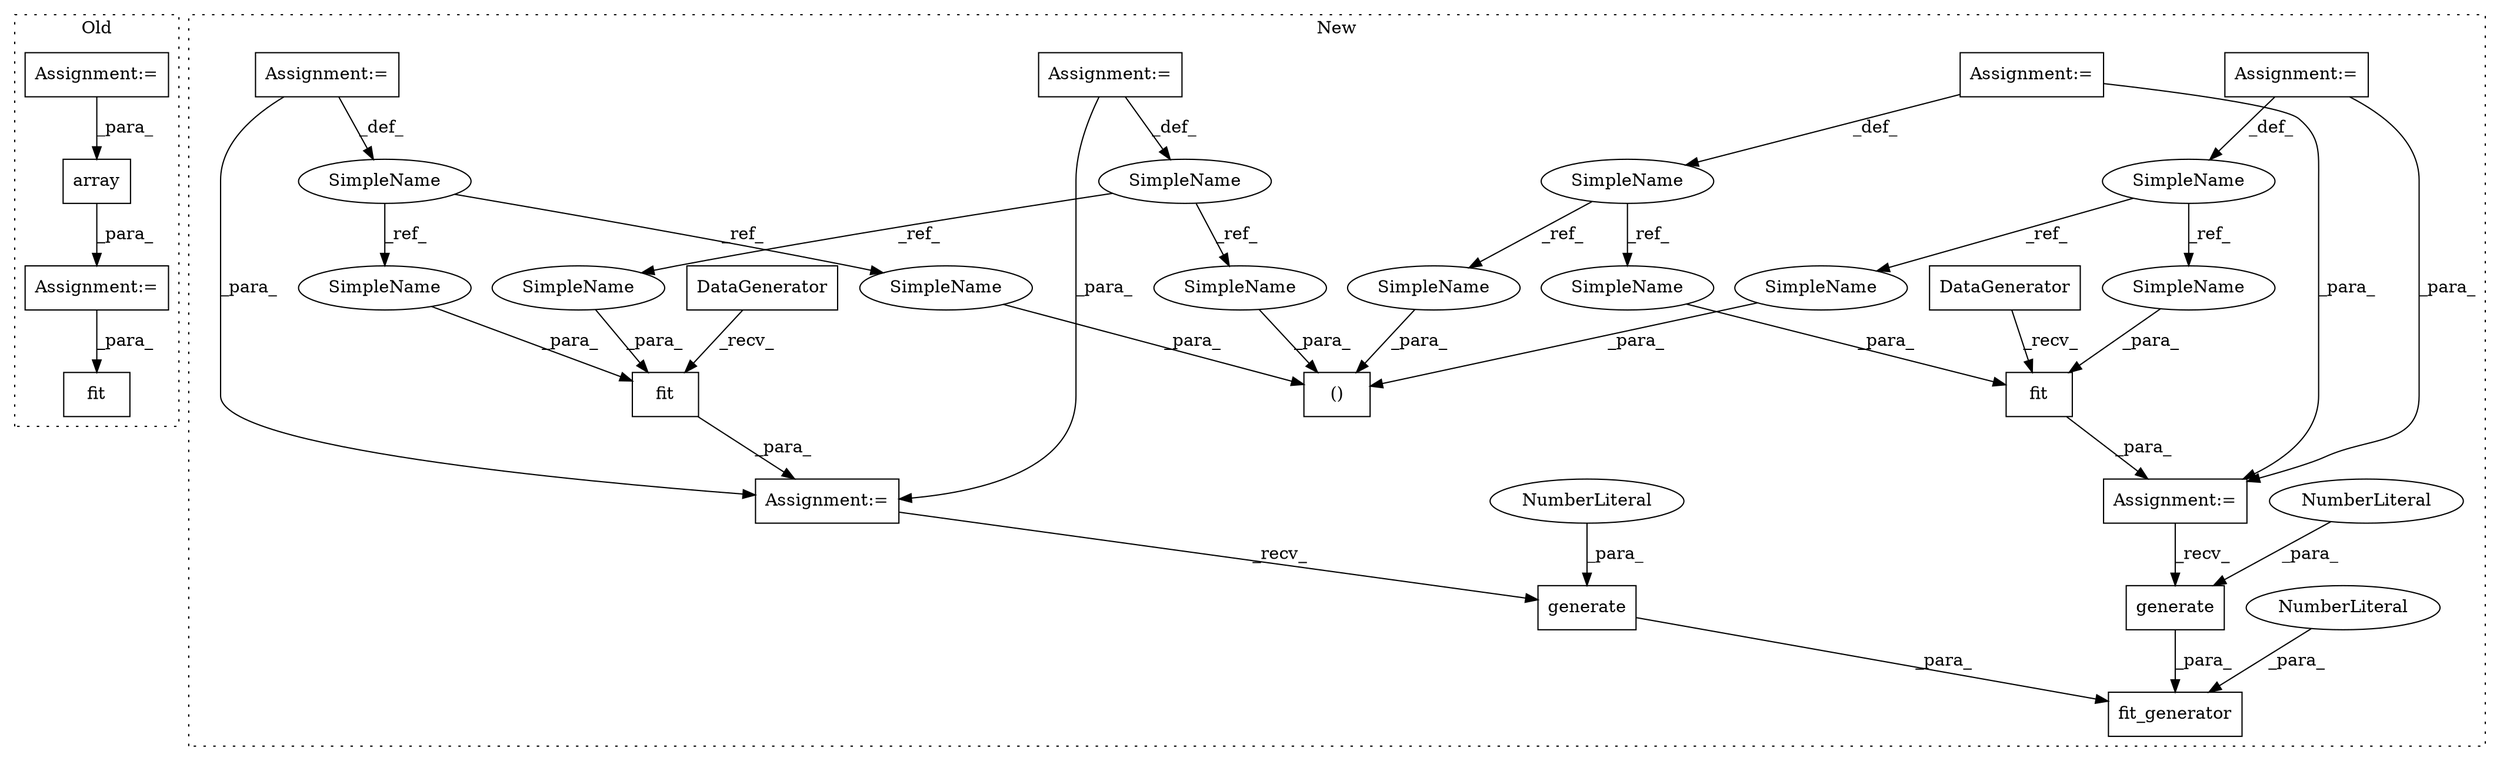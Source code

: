 digraph G {
subgraph cluster0 {
1 [label="fit" a="32" s="1802,1840" l="4,1" shape="box"];
22 [label="Assignment:=" a="7" s="1277" l="1" shape="box"];
24 [label="Assignment:=" a="7" s="1332" l="1" shape="box"];
25 [label="array" a="32" s="1362,1384" l="6,1" shape="box"];
label = "Old";
style="dotted";
}
subgraph cluster1 {
2 [label="()" a="106" s="1339" l="65" shape="box"];
3 [label="Assignment:=" a="7" s="482" l="6" shape="box"];
4 [label="Assignment:=" a="7" s="263" l="6" shape="box"];
5 [label="SimpleName" a="42" s="482" l="6" shape="ellipse"];
6 [label="fit" a="32" s="1571,1588" l="4,1" shape="box"];
7 [label="SimpleName" a="42" s="263" l="6" shape="ellipse"];
8 [label="Assignment:=" a="7" s="279" l="7" shape="box"];
9 [label="SimpleName" a="42" s="580" l="7" shape="ellipse"];
10 [label="fit" a="32" s="1510,1529" l="4,1" shape="box"];
11 [label="SimpleName" a="42" s="279" l="7" shape="ellipse"];
12 [label="fit_generator" a="32" s="1709,1806" l="14,1" shape="box"];
13 [label="NumberLiteral" a="34" s="1804" l="2" shape="ellipse"];
14 [label="DataGenerator" a="32" s="1484,1508" l="14,1" shape="box"];
15 [label="generate" a="32" s="1773,1802" l="9,1" shape="box"];
16 [label="NumberLiteral" a="34" s="1800" l="2" shape="ellipse"];
17 [label="DataGenerator" a="32" s="1545,1569" l="14,1" shape="box"];
18 [label="generate" a="32" s="1733,1762" l="9,1" shape="box"];
19 [label="NumberLiteral" a="34" s="1760" l="2" shape="ellipse"];
20 [label="Assignment:=" a="7" s="1544" l="1" shape="box"];
21 [label="Assignment:=" a="7" s="1483" l="1" shape="box"];
23 [label="Assignment:=" a="7" s="580" l="7" shape="box"];
26 [label="SimpleName" a="42" s="1339" l="7" shape="ellipse"];
27 [label="SimpleName" a="42" s="1514" l="7" shape="ellipse"];
28 [label="SimpleName" a="42" s="1398" l="6" shape="ellipse"];
29 [label="SimpleName" a="42" s="1582" l="6" shape="ellipse"];
30 [label="SimpleName" a="42" s="1575" l="6" shape="ellipse"];
31 [label="SimpleName" a="42" s="1359" l="6" shape="ellipse"];
32 [label="SimpleName" a="42" s="1378" l="7" shape="ellipse"];
33 [label="SimpleName" a="42" s="1522" l="7" shape="ellipse"];
label = "New";
style="dotted";
}
3 -> 5 [label="_def_"];
3 -> 20 [label="_para_"];
4 -> 20 [label="_para_"];
4 -> 7 [label="_def_"];
5 -> 29 [label="_ref_"];
5 -> 28 [label="_ref_"];
6 -> 20 [label="_para_"];
7 -> 30 [label="_ref_"];
7 -> 31 [label="_ref_"];
8 -> 21 [label="_para_"];
8 -> 11 [label="_def_"];
9 -> 26 [label="_ref_"];
9 -> 27 [label="_ref_"];
10 -> 21 [label="_para_"];
11 -> 32 [label="_ref_"];
11 -> 33 [label="_ref_"];
13 -> 12 [label="_para_"];
14 -> 10 [label="_recv_"];
15 -> 12 [label="_para_"];
16 -> 15 [label="_para_"];
17 -> 6 [label="_recv_"];
18 -> 12 [label="_para_"];
19 -> 18 [label="_para_"];
20 -> 15 [label="_recv_"];
21 -> 18 [label="_recv_"];
22 -> 25 [label="_para_"];
23 -> 9 [label="_def_"];
23 -> 21 [label="_para_"];
24 -> 1 [label="_para_"];
25 -> 24 [label="_para_"];
26 -> 2 [label="_para_"];
27 -> 10 [label="_para_"];
28 -> 2 [label="_para_"];
29 -> 6 [label="_para_"];
30 -> 6 [label="_para_"];
31 -> 2 [label="_para_"];
32 -> 2 [label="_para_"];
33 -> 10 [label="_para_"];
}